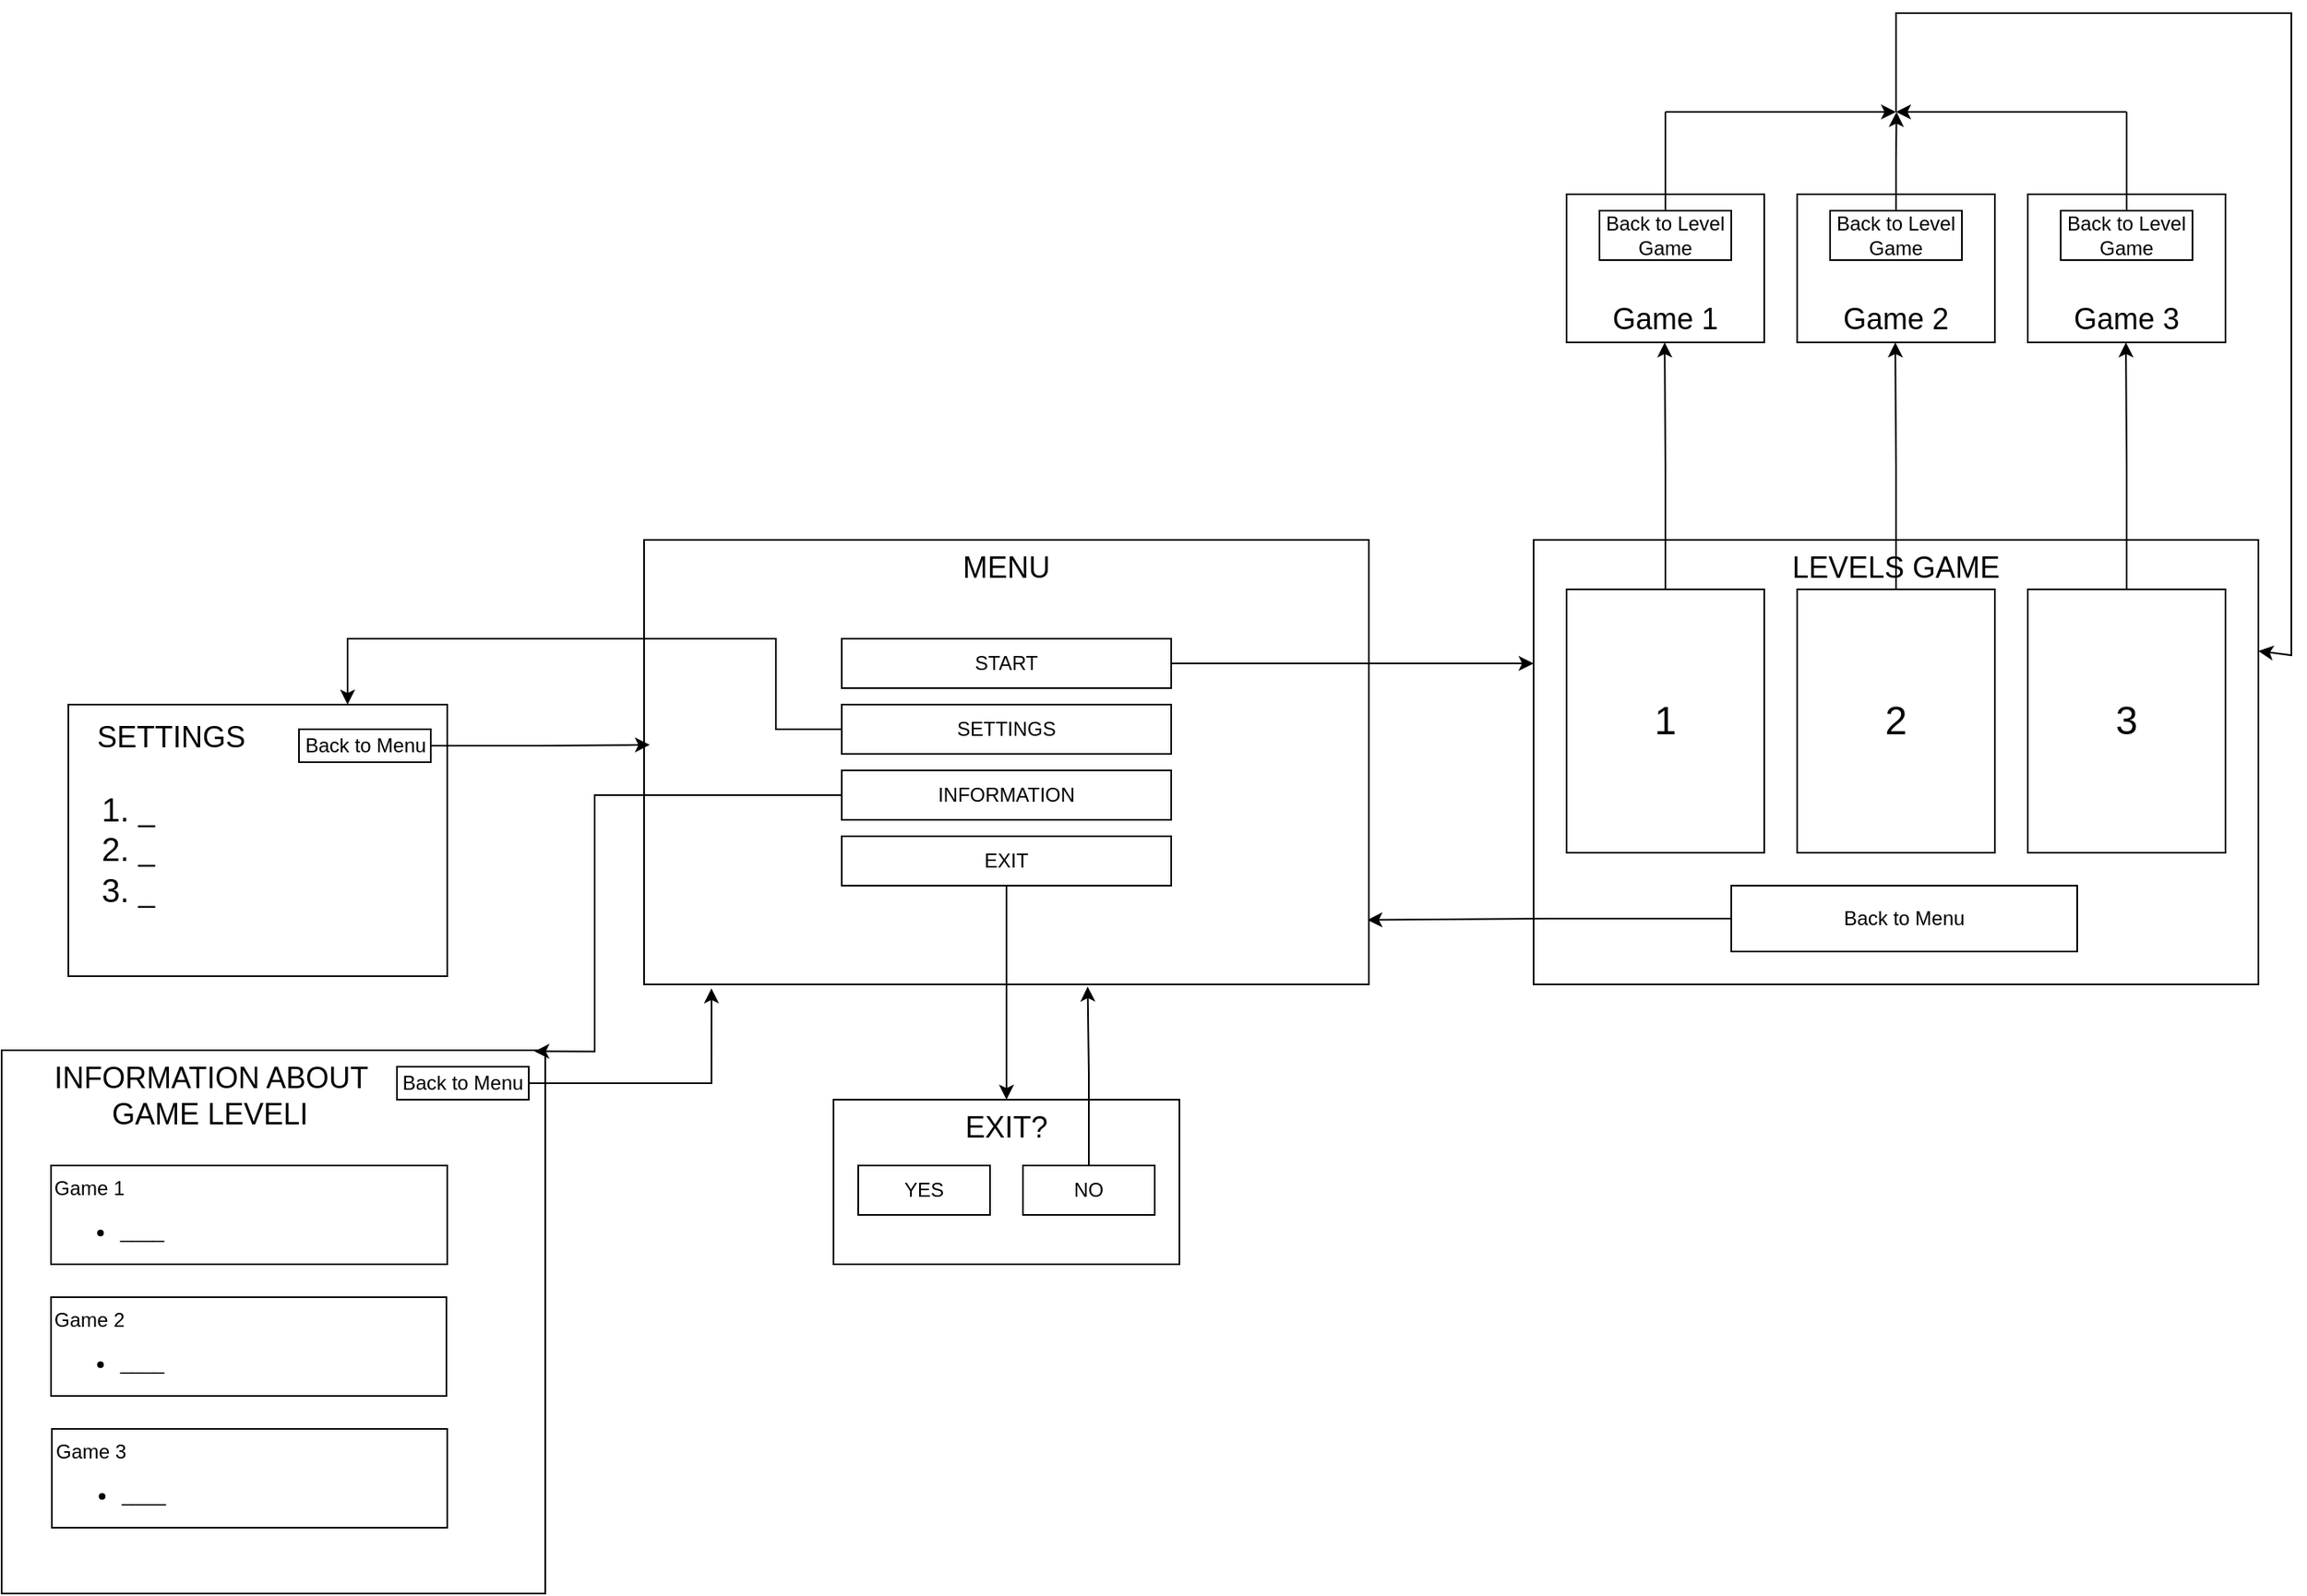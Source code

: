 <mxfile version="26.2.14">
  <diagram name="Сторінка-1" id="EWD52vy8kLP0P7qGVwE1">
    <mxGraphModel dx="2185" dy="1162" grid="1" gridSize="10" guides="1" tooltips="1" connect="1" arrows="1" fold="1" page="1" pageScale="1" pageWidth="5000" pageHeight="4000" math="0" shadow="0">
      <root>
        <mxCell id="0" />
        <mxCell id="1" parent="0" />
        <mxCell id="hRoo1BihgLkBD7Z-H8el-1" value="&lt;font style=&quot;font-size: 18px;&quot;&gt;MENU&lt;/font&gt;" style="rounded=0;whiteSpace=wrap;html=1;verticalAlign=top;" vertex="1" parent="1">
          <mxGeometry x="900" y="560" width="440" height="270" as="geometry" />
        </mxCell>
        <mxCell id="hRoo1BihgLkBD7Z-H8el-2" value="START" style="rounded=0;whiteSpace=wrap;html=1;" vertex="1" parent="1">
          <mxGeometry x="1020" y="620" width="200" height="30" as="geometry" />
        </mxCell>
        <mxCell id="hRoo1BihgLkBD7Z-H8el-53" style="edgeStyle=orthogonalEdgeStyle;rounded=0;orthogonalLoop=1;jettySize=auto;html=1;exitX=0;exitY=0.5;exitDx=0;exitDy=0;entryX=0.737;entryY=0;entryDx=0;entryDy=0;entryPerimeter=0;" edge="1" parent="1" source="hRoo1BihgLkBD7Z-H8el-3" target="hRoo1BihgLkBD7Z-H8el-50">
          <mxGeometry relative="1" as="geometry">
            <mxPoint x="790" y="730" as="targetPoint" />
            <Array as="points">
              <mxPoint x="980" y="675" />
              <mxPoint x="980" y="620" />
              <mxPoint x="720" y="620" />
            </Array>
          </mxGeometry>
        </mxCell>
        <mxCell id="hRoo1BihgLkBD7Z-H8el-3" value="SETTINGS" style="rounded=0;whiteSpace=wrap;html=1;" vertex="1" parent="1">
          <mxGeometry x="1020" y="660" width="200" height="30" as="geometry" />
        </mxCell>
        <mxCell id="hRoo1BihgLkBD7Z-H8el-4" value="INFORMATION" style="rounded=0;whiteSpace=wrap;html=1;" vertex="1" parent="1">
          <mxGeometry x="1020" y="700" width="200" height="30" as="geometry" />
        </mxCell>
        <mxCell id="hRoo1BihgLkBD7Z-H8el-28" style="edgeStyle=orthogonalEdgeStyle;rounded=0;orthogonalLoop=1;jettySize=auto;html=1;exitX=0.5;exitY=1;exitDx=0;exitDy=0;entryX=0.5;entryY=0;entryDx=0;entryDy=0;" edge="1" parent="1" source="hRoo1BihgLkBD7Z-H8el-5" target="hRoo1BihgLkBD7Z-H8el-24">
          <mxGeometry relative="1" as="geometry" />
        </mxCell>
        <mxCell id="hRoo1BihgLkBD7Z-H8el-5" value="EXIT" style="rounded=0;whiteSpace=wrap;html=1;" vertex="1" parent="1">
          <mxGeometry x="1020" y="740" width="200" height="30" as="geometry" />
        </mxCell>
        <mxCell id="hRoo1BihgLkBD7Z-H8el-7" value="" style="endArrow=classic;html=1;rounded=0;exitX=1;exitY=0.5;exitDx=0;exitDy=0;" edge="1" parent="1" source="hRoo1BihgLkBD7Z-H8el-2">
          <mxGeometry width="50" height="50" relative="1" as="geometry">
            <mxPoint x="1280" y="860" as="sourcePoint" />
            <mxPoint x="1440" y="635" as="targetPoint" />
          </mxGeometry>
        </mxCell>
        <mxCell id="hRoo1BihgLkBD7Z-H8el-8" value="&lt;font style=&quot;font-size: 18px;&quot;&gt;LEVELS GAME&lt;/font&gt;" style="rounded=0;whiteSpace=wrap;html=1;verticalAlign=top;" vertex="1" parent="1">
          <mxGeometry x="1440" y="560" width="440" height="270" as="geometry" />
        </mxCell>
        <mxCell id="hRoo1BihgLkBD7Z-H8el-16" style="edgeStyle=orthogonalEdgeStyle;rounded=0;orthogonalLoop=1;jettySize=auto;html=1;exitX=0.5;exitY=0;exitDx=0;exitDy=0;" edge="1" parent="1" source="hRoo1BihgLkBD7Z-H8el-9">
          <mxGeometry relative="1" as="geometry">
            <mxPoint x="1519.571" y="440" as="targetPoint" />
          </mxGeometry>
        </mxCell>
        <mxCell id="hRoo1BihgLkBD7Z-H8el-9" value="&lt;font style=&quot;font-size: 24px;&quot;&gt;1&lt;/font&gt;" style="rounded=0;whiteSpace=wrap;html=1;" vertex="1" parent="1">
          <mxGeometry x="1460" y="590" width="120" height="160" as="geometry" />
        </mxCell>
        <mxCell id="hRoo1BihgLkBD7Z-H8el-17" style="edgeStyle=orthogonalEdgeStyle;rounded=0;orthogonalLoop=1;jettySize=auto;html=1;exitX=0.5;exitY=0;exitDx=0;exitDy=0;" edge="1" parent="1" source="hRoo1BihgLkBD7Z-H8el-10">
          <mxGeometry relative="1" as="geometry">
            <mxPoint x="1659.571" y="440" as="targetPoint" />
          </mxGeometry>
        </mxCell>
        <mxCell id="hRoo1BihgLkBD7Z-H8el-10" value="&lt;font style=&quot;font-size: 24px;&quot;&gt;2&lt;/font&gt;" style="rounded=0;whiteSpace=wrap;html=1;" vertex="1" parent="1">
          <mxGeometry x="1600" y="590" width="120" height="160" as="geometry" />
        </mxCell>
        <mxCell id="hRoo1BihgLkBD7Z-H8el-18" style="edgeStyle=orthogonalEdgeStyle;rounded=0;orthogonalLoop=1;jettySize=auto;html=1;exitX=0.5;exitY=0;exitDx=0;exitDy=0;" edge="1" parent="1" source="hRoo1BihgLkBD7Z-H8el-11">
          <mxGeometry relative="1" as="geometry">
            <mxPoint x="1799.571" y="440" as="targetPoint" />
          </mxGeometry>
        </mxCell>
        <mxCell id="hRoo1BihgLkBD7Z-H8el-11" value="&lt;font style=&quot;font-size: 24px;&quot;&gt;3&lt;/font&gt;" style="rounded=0;whiteSpace=wrap;html=1;" vertex="1" parent="1">
          <mxGeometry x="1740" y="590" width="120" height="160" as="geometry" />
        </mxCell>
        <mxCell id="hRoo1BihgLkBD7Z-H8el-12" value="Back to Menu" style="rounded=0;whiteSpace=wrap;html=1;" vertex="1" parent="1">
          <mxGeometry x="1560" y="770" width="210" height="40" as="geometry" />
        </mxCell>
        <mxCell id="hRoo1BihgLkBD7Z-H8el-20" style="edgeStyle=orthogonalEdgeStyle;rounded=0;orthogonalLoop=1;jettySize=auto;html=1;exitX=0;exitY=0.5;exitDx=0;exitDy=0;entryX=0.998;entryY=0.855;entryDx=0;entryDy=0;entryPerimeter=0;" edge="1" parent="1" source="hRoo1BihgLkBD7Z-H8el-12" target="hRoo1BihgLkBD7Z-H8el-1">
          <mxGeometry relative="1" as="geometry" />
        </mxCell>
        <mxCell id="hRoo1BihgLkBD7Z-H8el-21" value="&lt;font style=&quot;font-size: 18px;&quot;&gt;Game 1&lt;/font&gt;" style="rounded=0;whiteSpace=wrap;html=1;verticalAlign=bottom;" vertex="1" parent="1">
          <mxGeometry x="1460" y="350" width="120" height="90" as="geometry" />
        </mxCell>
        <mxCell id="hRoo1BihgLkBD7Z-H8el-22" value="&lt;span style=&quot;font-size: 18px;&quot;&gt;Game 2&lt;/span&gt;" style="rounded=0;whiteSpace=wrap;html=1;verticalAlign=bottom;" vertex="1" parent="1">
          <mxGeometry x="1600" y="350" width="120" height="90" as="geometry" />
        </mxCell>
        <mxCell id="hRoo1BihgLkBD7Z-H8el-23" value="&lt;span style=&quot;font-size: 18px;&quot;&gt;Game 3&lt;/span&gt;" style="rounded=0;whiteSpace=wrap;html=1;verticalAlign=bottom;" vertex="1" parent="1">
          <mxGeometry x="1740" y="350" width="120" height="90" as="geometry" />
        </mxCell>
        <mxCell id="hRoo1BihgLkBD7Z-H8el-24" value="&lt;font style=&quot;font-size: 18px;&quot;&gt;EXIT?&lt;/font&gt;" style="rounded=0;whiteSpace=wrap;html=1;verticalAlign=top;" vertex="1" parent="1">
          <mxGeometry x="1015" y="900" width="210" height="100" as="geometry" />
        </mxCell>
        <mxCell id="hRoo1BihgLkBD7Z-H8el-25" value="YES" style="rounded=0;whiteSpace=wrap;html=1;" vertex="1" parent="1">
          <mxGeometry x="1030" y="940" width="80" height="30" as="geometry" />
        </mxCell>
        <mxCell id="hRoo1BihgLkBD7Z-H8el-26" value="NO" style="rounded=0;whiteSpace=wrap;html=1;" vertex="1" parent="1">
          <mxGeometry x="1130" y="940" width="80" height="30" as="geometry" />
        </mxCell>
        <mxCell id="hRoo1BihgLkBD7Z-H8el-27" style="edgeStyle=orthogonalEdgeStyle;rounded=0;orthogonalLoop=1;jettySize=auto;html=1;exitX=0.5;exitY=1;exitDx=0;exitDy=0;" edge="1" parent="1" source="hRoo1BihgLkBD7Z-H8el-24" target="hRoo1BihgLkBD7Z-H8el-24">
          <mxGeometry relative="1" as="geometry" />
        </mxCell>
        <mxCell id="hRoo1BihgLkBD7Z-H8el-29" value="&lt;font style=&quot;font-size: 18px;&quot;&gt;&amp;nbsp; &amp;nbsp; &amp;nbsp; INFORMATION ABOUT&amp;nbsp;&lt;/font&gt;&lt;div&gt;&lt;font style=&quot;font-size: 18px;&quot;&gt;&amp;nbsp; &amp;nbsp; &amp;nbsp; &amp;nbsp; &amp;nbsp; &amp;nbsp; &amp;nbsp;GAME LEVELІ&lt;/font&gt;&lt;/div&gt;" style="whiteSpace=wrap;html=1;aspect=fixed;verticalAlign=top;align=left;" vertex="1" parent="1">
          <mxGeometry x="510" y="870" width="330" height="330" as="geometry" />
        </mxCell>
        <mxCell id="hRoo1BihgLkBD7Z-H8el-31" value="Game 1&lt;div&gt;&lt;ul&gt;&lt;li&gt;____&lt;/li&gt;&lt;/ul&gt;&lt;/div&gt;" style="rounded=0;whiteSpace=wrap;html=1;align=left;verticalAlign=top;" vertex="1" parent="1">
          <mxGeometry x="540" y="940" width="240.5" height="60" as="geometry" />
        </mxCell>
        <mxCell id="hRoo1BihgLkBD7Z-H8el-32" value="Game 2&lt;div&gt;&lt;ul&gt;&lt;li&gt;____&lt;/li&gt;&lt;/ul&gt;&lt;/div&gt;" style="rounded=0;whiteSpace=wrap;html=1;align=left;verticalAlign=top;" vertex="1" parent="1">
          <mxGeometry x="540" y="1020" width="240" height="60" as="geometry" />
        </mxCell>
        <mxCell id="hRoo1BihgLkBD7Z-H8el-33" value="Game 3&lt;div&gt;&lt;ul&gt;&lt;li&gt;____&lt;/li&gt;&lt;/ul&gt;&lt;/div&gt;" style="rounded=0;whiteSpace=wrap;html=1;verticalAlign=top;align=left;" vertex="1" parent="1">
          <mxGeometry x="540.5" y="1100" width="240" height="60" as="geometry" />
        </mxCell>
        <mxCell id="hRoo1BihgLkBD7Z-H8el-35" style="edgeStyle=orthogonalEdgeStyle;rounded=0;orthogonalLoop=1;jettySize=auto;html=1;exitX=0;exitY=0.5;exitDx=0;exitDy=0;entryX=0.98;entryY=0.002;entryDx=0;entryDy=0;entryPerimeter=0;" edge="1" parent="1" source="hRoo1BihgLkBD7Z-H8el-4" target="hRoo1BihgLkBD7Z-H8el-29">
          <mxGeometry relative="1" as="geometry">
            <Array as="points">
              <mxPoint x="870" y="715" />
              <mxPoint x="870" y="871" />
            </Array>
          </mxGeometry>
        </mxCell>
        <mxCell id="hRoo1BihgLkBD7Z-H8el-38" value="Back to Menu" style="rounded=0;whiteSpace=wrap;html=1;" vertex="1" parent="1">
          <mxGeometry x="750" y="880" width="80" height="20" as="geometry" />
        </mxCell>
        <mxCell id="hRoo1BihgLkBD7Z-H8el-41" style="edgeStyle=orthogonalEdgeStyle;rounded=0;orthogonalLoop=1;jettySize=auto;html=1;exitX=1;exitY=0.5;exitDx=0;exitDy=0;entryX=0.093;entryY=1.009;entryDx=0;entryDy=0;entryPerimeter=0;" edge="1" parent="1" source="hRoo1BihgLkBD7Z-H8el-38" target="hRoo1BihgLkBD7Z-H8el-1">
          <mxGeometry relative="1" as="geometry" />
        </mxCell>
        <mxCell id="hRoo1BihgLkBD7Z-H8el-43" style="edgeStyle=orthogonalEdgeStyle;rounded=0;orthogonalLoop=1;jettySize=auto;html=1;exitX=0.5;exitY=0;exitDx=0;exitDy=0;entryX=0.612;entryY=1.005;entryDx=0;entryDy=0;entryPerimeter=0;" edge="1" parent="1" source="hRoo1BihgLkBD7Z-H8el-26" target="hRoo1BihgLkBD7Z-H8el-1">
          <mxGeometry relative="1" as="geometry" />
        </mxCell>
        <mxCell id="hRoo1BihgLkBD7Z-H8el-44" value="Back to Le&lt;span style=&quot;color: rgba(0, 0, 0, 0); font-family: monospace; font-size: 0px; text-align: start; text-wrap-mode: nowrap;&quot;&gt;%3CmxGraphModel%3E%3Croot%3E%3CmxCell%20id%3D%220%22%2F%3E%3CmxCell%20id%3D%221%22%20parent%3D%220%22%2F%3E%3CmxCell%20id%3D%222%22%20value%3D%22Back%20to%20Menu%22%20style%3D%22rounded%3D0%3BwhiteSpace%3Dwrap%3Bhtml%3D1%3B%22%20vertex%3D%221%22%20parent%3D%221%22%3E%3CmxGeometry%20x%3D%221380%22%20y%3D%22450%22%20width%3D%2280%22%20height%3D%2220%22%20as%3D%22geometry%22%2F%3E%3C%2FmxCell%3E%3C%2Froot%3E%3C%2FmxGraphModel%3E&lt;/span&gt;vel Game" style="rounded=0;whiteSpace=wrap;html=1;" vertex="1" parent="1">
          <mxGeometry x="1480" y="360" width="80" height="30" as="geometry" />
        </mxCell>
        <mxCell id="hRoo1BihgLkBD7Z-H8el-64" style="edgeStyle=orthogonalEdgeStyle;rounded=0;orthogonalLoop=1;jettySize=auto;html=1;exitX=0.5;exitY=0;exitDx=0;exitDy=0;" edge="1" parent="1" source="hRoo1BihgLkBD7Z-H8el-48">
          <mxGeometry relative="1" as="geometry">
            <mxPoint x="1660.286" y="300" as="targetPoint" />
          </mxGeometry>
        </mxCell>
        <mxCell id="hRoo1BihgLkBD7Z-H8el-48" value="Back to Le&lt;span style=&quot;color: rgba(0, 0, 0, 0); font-family: monospace; font-size: 0px; text-align: start; text-wrap-mode: nowrap;&quot;&gt;%3CmxGraphModel%3E%3Croot%3E%3CmxCell%20id%3D%220%22%2F%3E%3CmxCell%20id%3D%221%22%20parent%3D%220%22%2F%3E%3CmxCell%20id%3D%222%22%20value%3D%22Back%20to%20Menu%22%20style%3D%22rounded%3D0%3BwhiteSpace%3Dwrap%3Bhtml%3D1%3B%22%20vertex%3D%221%22%20parent%3D%221%22%3E%3CmxGeometry%20x%3D%221380%22%20y%3D%22450%22%20width%3D%2280%22%20height%3D%2220%22%20as%3D%22geometry%22%2F%3E%3C%2FmxCell%3E%3C%2Froot%3E%3C%2FmxGraphModel%3E&lt;/span&gt;vel Game" style="rounded=0;whiteSpace=wrap;html=1;" vertex="1" parent="1">
          <mxGeometry x="1620" y="360" width="80" height="30" as="geometry" />
        </mxCell>
        <mxCell id="hRoo1BihgLkBD7Z-H8el-49" value="Back to Le&lt;span style=&quot;color: rgba(0, 0, 0, 0); font-family: monospace; font-size: 0px; text-align: start; text-wrap-mode: nowrap;&quot;&gt;%3CmxGraphModel%3E%3Croot%3E%3CmxCell%20id%3D%220%22%2F%3E%3CmxCell%20id%3D%221%22%20parent%3D%220%22%2F%3E%3CmxCell%20id%3D%222%22%20value%3D%22Back%20to%20Menu%22%20style%3D%22rounded%3D0%3BwhiteSpace%3Dwrap%3Bhtml%3D1%3B%22%20vertex%3D%221%22%20parent%3D%221%22%3E%3CmxGeometry%20x%3D%221380%22%20y%3D%22450%22%20width%3D%2280%22%20height%3D%2220%22%20as%3D%22geometry%22%2F%3E%3C%2FmxCell%3E%3C%2Froot%3E%3C%2FmxGraphModel%3E&lt;/span&gt;vel Game" style="rounded=0;whiteSpace=wrap;html=1;" vertex="1" parent="1">
          <mxGeometry x="1760" y="360" width="80" height="30" as="geometry" />
        </mxCell>
        <mxCell id="hRoo1BihgLkBD7Z-H8el-50" value="&lt;div style=&quot;&quot;&gt;&lt;span style=&quot;font-size: 18px; background-color: transparent; color: light-dark(rgb(0, 0, 0), rgb(255, 255, 255));&quot;&gt;&amp;nbsp; &amp;nbsp;SETTINGS&lt;/span&gt;&lt;/div&gt;&lt;div style=&quot;&quot;&gt;&lt;ol&gt;&lt;li&gt;&lt;span style=&quot;font-size: 18px; background-color: transparent; color: light-dark(rgb(0, 0, 0), rgb(255, 255, 255));&quot;&gt;_&lt;/span&gt;&lt;/li&gt;&lt;li&gt;&lt;span style=&quot;font-size: 18px; background-color: transparent; color: light-dark(rgb(0, 0, 0), rgb(255, 255, 255));&quot;&gt;_&lt;/span&gt;&lt;/li&gt;&lt;li&gt;&lt;span style=&quot;font-size: 18px; background-color: transparent; color: light-dark(rgb(0, 0, 0), rgb(255, 255, 255));&quot;&gt;_&lt;/span&gt;&lt;/li&gt;&lt;/ol&gt;&lt;/div&gt;" style="rounded=0;whiteSpace=wrap;html=1;verticalAlign=top;fontSize=20;align=left;" vertex="1" parent="1">
          <mxGeometry x="550.5" y="660" width="230" height="165" as="geometry" />
        </mxCell>
        <mxCell id="hRoo1BihgLkBD7Z-H8el-51" value="Back to Menu" style="rounded=0;whiteSpace=wrap;html=1;" vertex="1" parent="1">
          <mxGeometry x="690.5" y="675" width="80" height="20" as="geometry" />
        </mxCell>
        <mxCell id="hRoo1BihgLkBD7Z-H8el-54" style="edgeStyle=orthogonalEdgeStyle;rounded=0;orthogonalLoop=1;jettySize=auto;html=1;exitX=1;exitY=0.5;exitDx=0;exitDy=0;entryX=0.008;entryY=0.461;entryDx=0;entryDy=0;entryPerimeter=0;" edge="1" parent="1" source="hRoo1BihgLkBD7Z-H8el-51" target="hRoo1BihgLkBD7Z-H8el-1">
          <mxGeometry relative="1" as="geometry" />
        </mxCell>
        <mxCell id="hRoo1BihgLkBD7Z-H8el-56" value="" style="endArrow=none;html=1;rounded=0;entryX=0.5;entryY=0;entryDx=0;entryDy=0;" edge="1" parent="1" target="hRoo1BihgLkBD7Z-H8el-44">
          <mxGeometry width="50" height="50" relative="1" as="geometry">
            <mxPoint x="1520" y="300" as="sourcePoint" />
            <mxPoint x="1190" y="560" as="targetPoint" />
          </mxGeometry>
        </mxCell>
        <mxCell id="hRoo1BihgLkBD7Z-H8el-59" value="" style="endArrow=none;html=1;rounded=0;exitX=0.5;exitY=0;exitDx=0;exitDy=0;" edge="1" parent="1" source="hRoo1BihgLkBD7Z-H8el-49">
          <mxGeometry width="50" height="50" relative="1" as="geometry">
            <mxPoint x="1540" y="320" as="sourcePoint" />
            <mxPoint x="1800" y="300" as="targetPoint" />
          </mxGeometry>
        </mxCell>
        <mxCell id="hRoo1BihgLkBD7Z-H8el-61" value="" style="endArrow=classic;html=1;rounded=0;entryX=1;entryY=0.25;entryDx=0;entryDy=0;" edge="1" parent="1" target="hRoo1BihgLkBD7Z-H8el-8">
          <mxGeometry width="50" height="50" relative="1" as="geometry">
            <mxPoint x="1660" y="300" as="sourcePoint" />
            <mxPoint x="1530" y="350" as="targetPoint" />
            <Array as="points">
              <mxPoint x="1660" y="240" />
              <mxPoint x="1900" y="240" />
              <mxPoint x="1900" y="630" />
            </Array>
          </mxGeometry>
        </mxCell>
        <mxCell id="hRoo1BihgLkBD7Z-H8el-62" value="" style="endArrow=classic;html=1;rounded=0;" edge="1" parent="1">
          <mxGeometry width="50" height="50" relative="1" as="geometry">
            <mxPoint x="1520" y="300" as="sourcePoint" />
            <mxPoint x="1660" y="300" as="targetPoint" />
          </mxGeometry>
        </mxCell>
        <mxCell id="hRoo1BihgLkBD7Z-H8el-63" value="" style="endArrow=classic;html=1;rounded=0;" edge="1" parent="1">
          <mxGeometry width="50" height="50" relative="1" as="geometry">
            <mxPoint x="1800" y="300" as="sourcePoint" />
            <mxPoint x="1660" y="300" as="targetPoint" />
          </mxGeometry>
        </mxCell>
      </root>
    </mxGraphModel>
  </diagram>
</mxfile>
